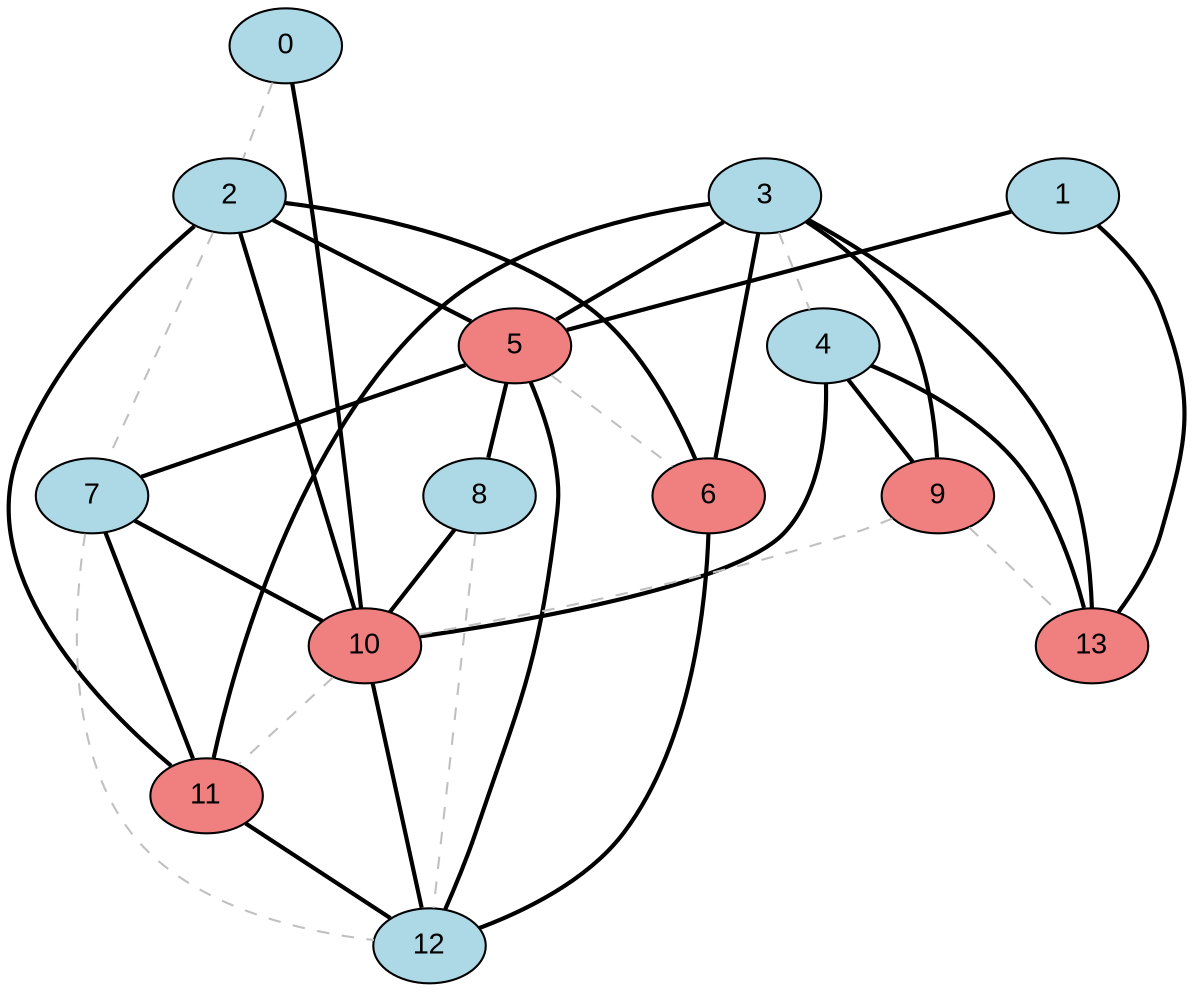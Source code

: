 graph MaxCutGreedy {
  node [style=filled, fontname="Arial"];
  0 [fillcolor=lightblue];
  1 [fillcolor=lightblue];
  2 [fillcolor=lightblue];
  3 [fillcolor=lightblue];
  4 [fillcolor=lightblue];
  5 [fillcolor=lightcoral];
  6 [fillcolor=lightcoral];
  7 [fillcolor=lightblue];
  8 [fillcolor=lightblue];
  9 [fillcolor=lightcoral];
  10 [fillcolor=lightcoral];
  11 [fillcolor=lightcoral];
  12 [fillcolor=lightblue];
  13 [fillcolor=lightcoral];
  0 -- 2 [color=gray, style=dashed];
  0 -- 10 [color=black, style=bold];
  1 -- 5 [color=black, style=bold];
  1 -- 13 [color=black, style=bold];
  2 -- 5 [color=black, style=bold];
  2 -- 6 [color=black, style=bold];
  2 -- 7 [color=gray, style=dashed];
  2 -- 10 [color=black, style=bold];
  2 -- 11 [color=black, style=bold];
  3 -- 4 [color=gray, style=dashed];
  3 -- 5 [color=black, style=bold];
  3 -- 6 [color=black, style=bold];
  3 -- 9 [color=black, style=bold];
  3 -- 11 [color=black, style=bold];
  3 -- 13 [color=black, style=bold];
  4 -- 9 [color=black, style=bold];
  4 -- 10 [color=black, style=bold];
  4 -- 13 [color=black, style=bold];
  5 -- 6 [color=gray, style=dashed];
  5 -- 7 [color=black, style=bold];
  5 -- 8 [color=black, style=bold];
  5 -- 12 [color=black, style=bold];
  6 -- 12 [color=black, style=bold];
  7 -- 10 [color=black, style=bold];
  7 -- 11 [color=black, style=bold];
  7 -- 12 [color=gray, style=dashed];
  8 -- 10 [color=black, style=bold];
  8 -- 12 [color=gray, style=dashed];
  9 -- 10 [color=gray, style=dashed];
  9 -- 13 [color=gray, style=dashed];
  10 -- 11 [color=gray, style=dashed];
  10 -- 12 [color=black, style=bold];
  11 -- 12 [color=black, style=bold];
}
